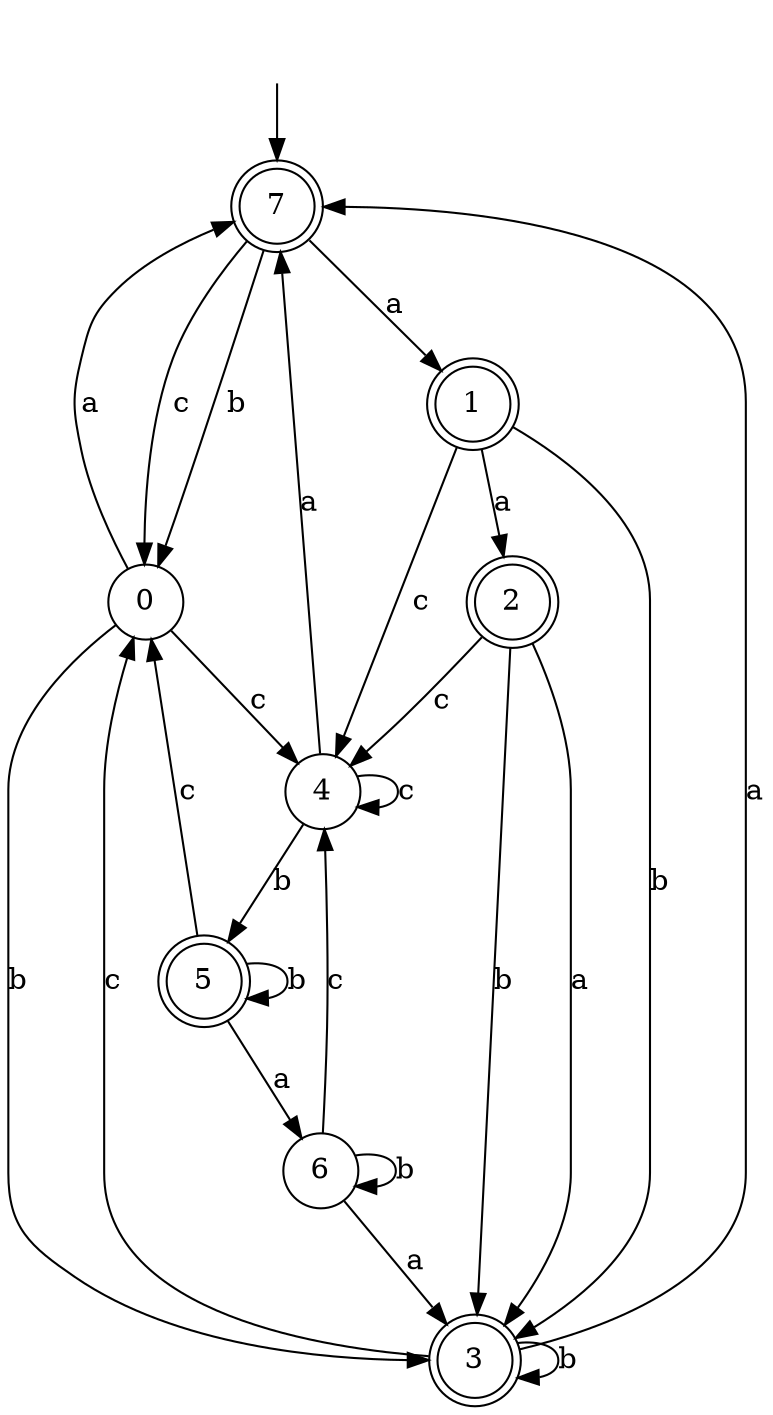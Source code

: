 digraph g {
__start [label=""shape=none]
	7[shape="doublecircle" label="7"]
	0[shape="circle" label="0"]
	1[shape="doublecircle" label="1"]
	2[shape="doublecircle" label="2"]
	3[shape="doublecircle" label="3"]
	4[shape="circle" label="4"]
	5[shape="doublecircle" label="5"]
	6[shape="circle" label="6"]

__start -> 7
	0 -> 7 [label="a"]
	0 -> 3 [label="b"]
	0 -> 4 [label="c"]
	1 -> 2 [label="a"]
	1 -> 3 [label="b"]
	1 -> 4 [label="c"]
	2 -> 3 [label="a"]
	2 -> 3 [label="b"]
	2 -> 4 [label="c"]
	3 -> 7 [label="a"]
	3 -> 3 [label="b"]
	3 -> 0 [label="c"]
	4 -> 7 [label="a"]
	4 -> 5 [label="b"]
	4 -> 4 [label="c"]
	5 -> 6 [label="a"]
	5 -> 5 [label="b"]
	5 -> 0 [label="c"]
	6 -> 3 [label="a"]
	6 -> 6 [label="b"]
	6 -> 4 [label="c"]
	7 -> 1 [label="a"]
	7 -> 0 [label="b"]
	7 -> 0 [label="c"]
}
